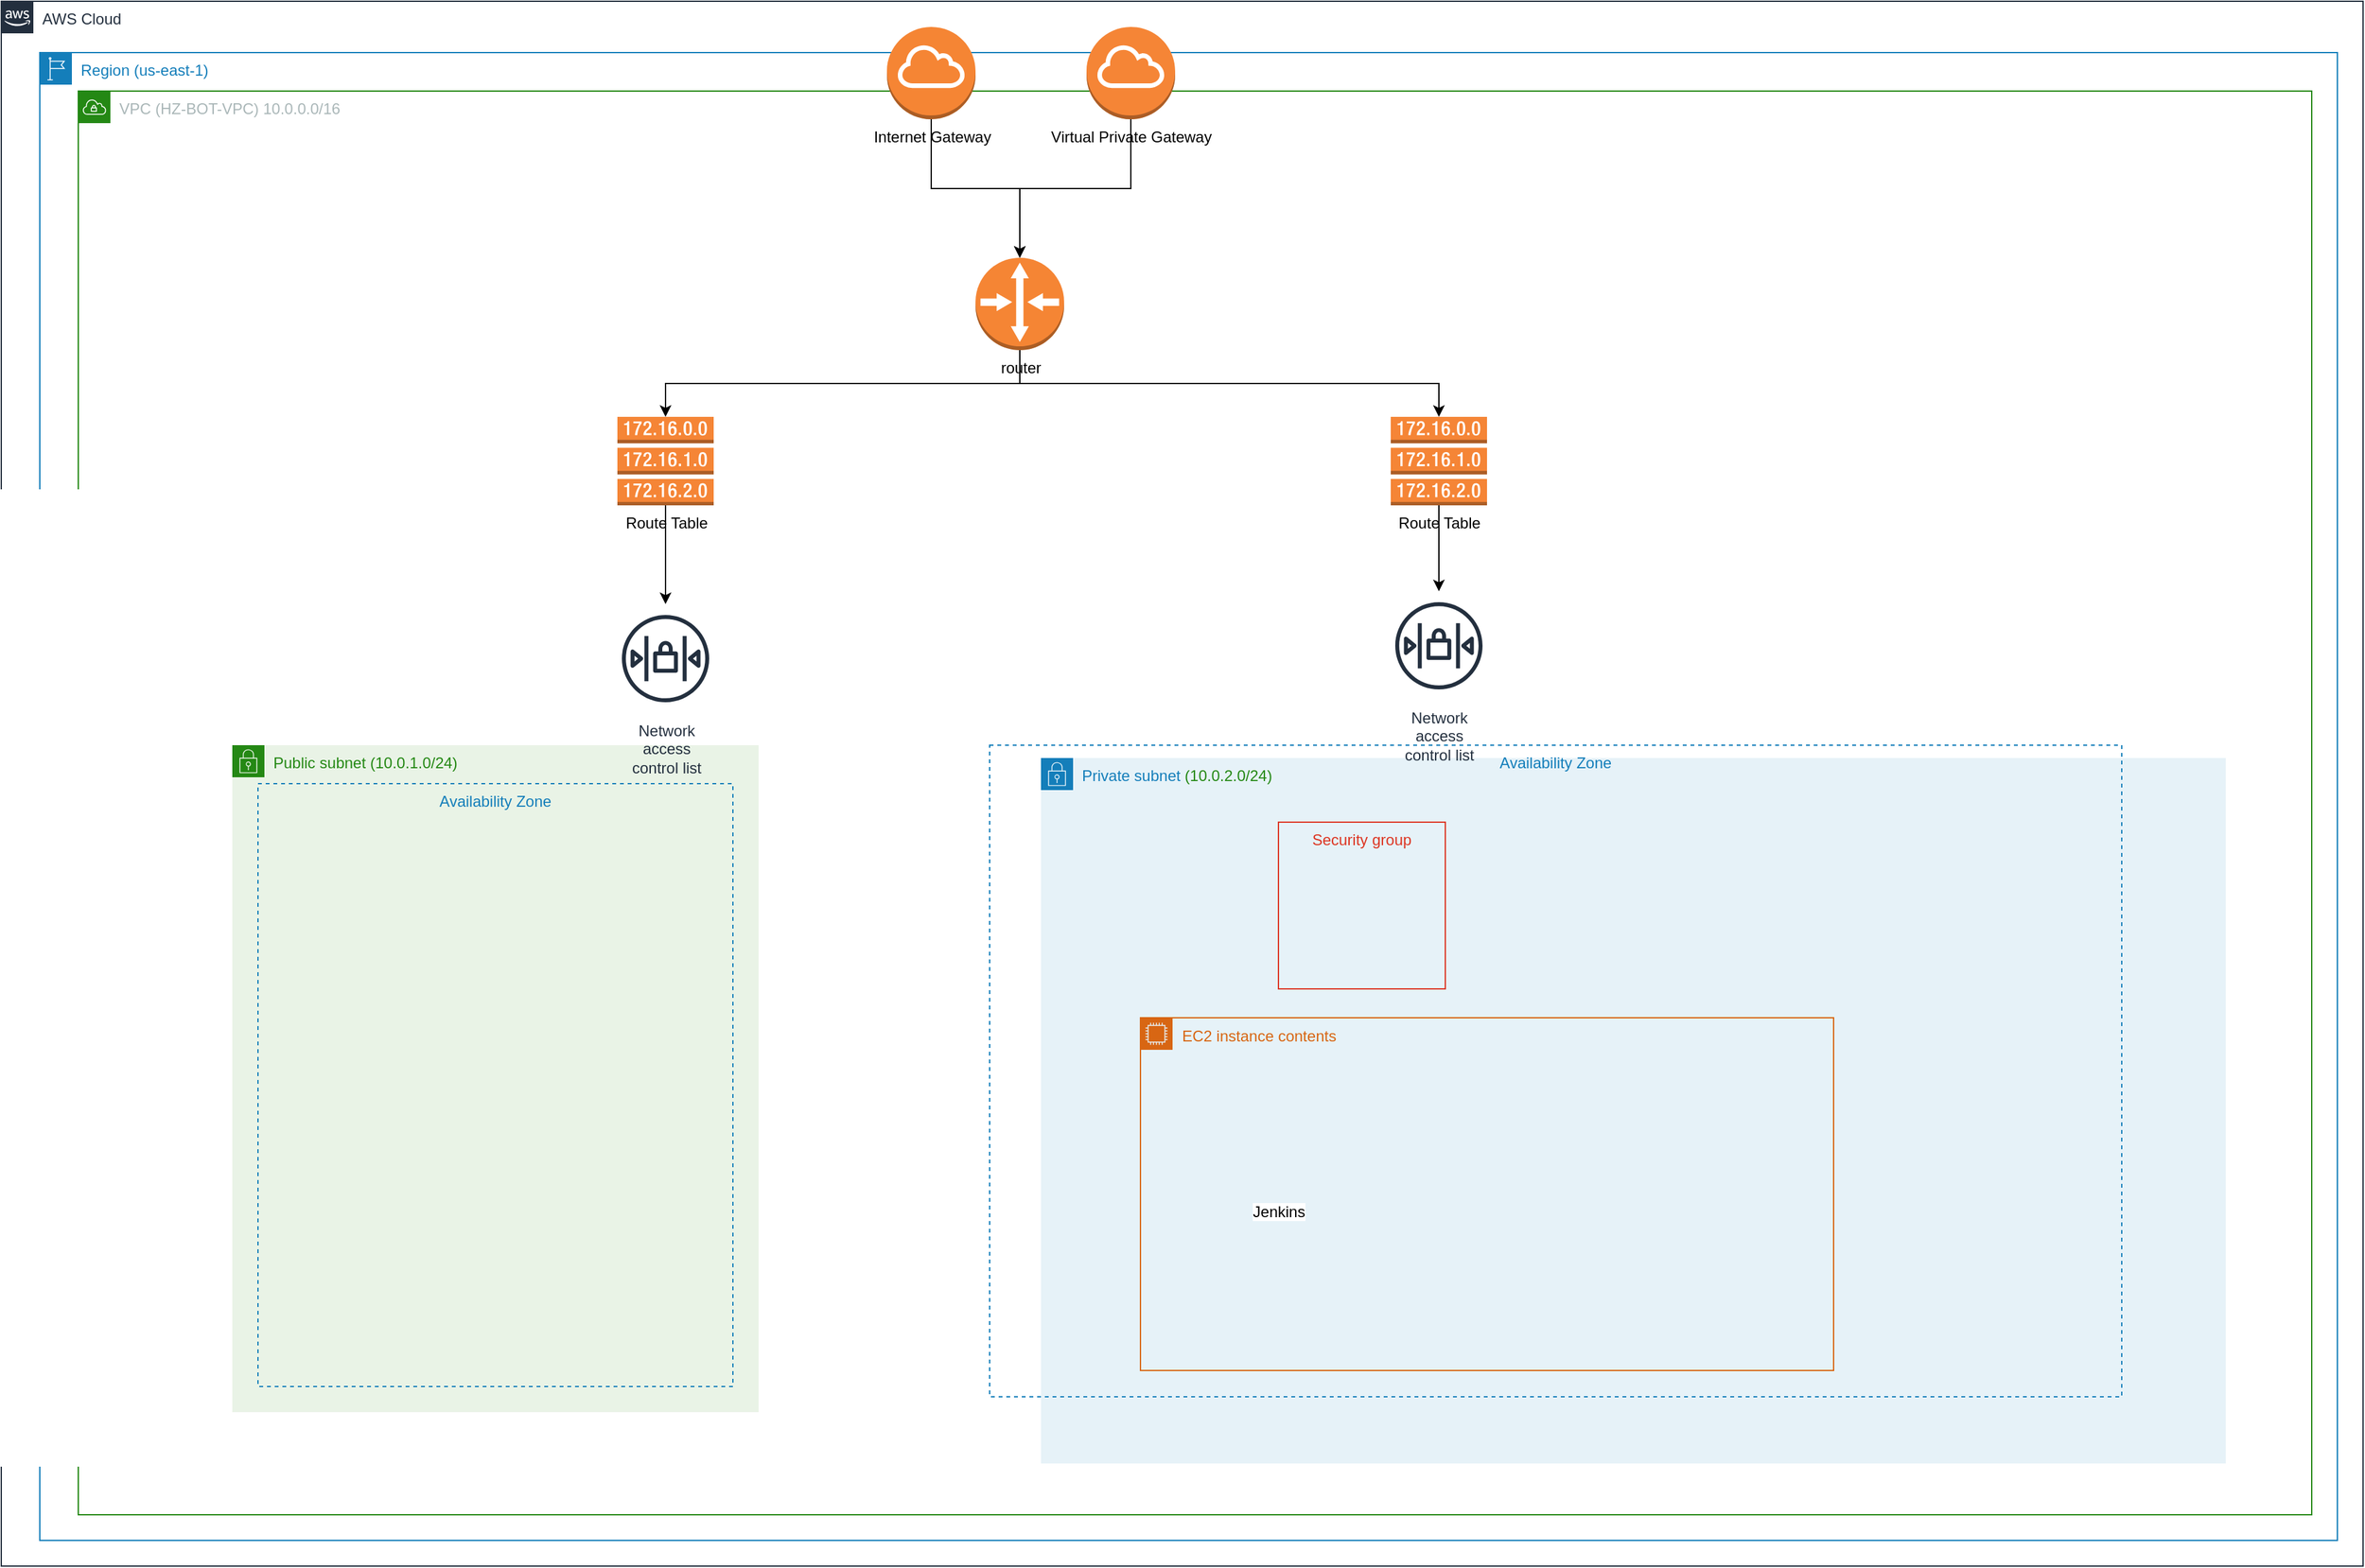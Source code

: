<mxfile version="12.3.0" type="github" pages="1">
  <diagram id="Ht1M8jgEwFfnCIfOTk4-" name="Page-1">
    <mxGraphModel dx="1422" dy="762" grid="1" gridSize="10" guides="1" tooltips="1" connect="1" arrows="1" fold="1" page="1" pageScale="1" pageWidth="1169" pageHeight="827" math="0" shadow="0">
      <root>
        <mxCell id="0"/>
        <mxCell id="1" parent="0"/>
        <mxCell id="IrCEQAtB_wHfeVbh73Qq-1" value="AWS Cloud" style="points=[[0,0],[0.25,0],[0.5,0],[0.75,0],[1,0],[1,0.25],[1,0.5],[1,0.75],[1,1],[0.75,1],[0.5,1],[0.25,1],[0,1],[0,0.75],[0,0.5],[0,0.25]];outlineConnect=0;gradientColor=none;html=1;whiteSpace=wrap;fontSize=12;fontStyle=0;shape=mxgraph.aws4.group;grIcon=mxgraph.aws4.group_aws_cloud_alt;strokeColor=#232F3E;fillColor=none;verticalAlign=top;align=left;spacingLeft=30;fontColor=#232F3E;dashed=0;" parent="1" vertex="1">
          <mxGeometry x="20" y="20" width="1840" height="1220" as="geometry"/>
        </mxCell>
        <mxCell id="IrCEQAtB_wHfeVbh73Qq-2" value="Region (us-east-1)" style="points=[[0,0],[0.25,0],[0.5,0],[0.75,0],[1,0],[1,0.25],[1,0.5],[1,0.75],[1,1],[0.75,1],[0.5,1],[0.25,1],[0,1],[0,0.75],[0,0.5],[0,0.25]];outlineConnect=0;gradientColor=none;html=1;whiteSpace=wrap;fontSize=12;fontStyle=0;shape=mxgraph.aws4.group;grIcon=mxgraph.aws4.group_region;strokeColor=#147EBA;fillColor=none;verticalAlign=top;align=left;spacingLeft=30;fontColor=#147EBA;dashed=0;" parent="1" vertex="1">
          <mxGeometry x="50" y="60" width="1790" height="1160" as="geometry"/>
        </mxCell>
        <mxCell id="IrCEQAtB_wHfeVbh73Qq-3" value="VPC (HZ-BOT-VPC) 10.0.0.0/16" style="points=[[0,0],[0.25,0],[0.5,0],[0.75,0],[1,0],[1,0.25],[1,0.5],[1,0.75],[1,1],[0.75,1],[0.5,1],[0.25,1],[0,1],[0,0.75],[0,0.5],[0,0.25]];outlineConnect=0;gradientColor=none;html=1;whiteSpace=wrap;fontSize=12;fontStyle=0;shape=mxgraph.aws4.group;grIcon=mxgraph.aws4.group_vpc;strokeColor=#248814;fillColor=none;verticalAlign=top;align=left;spacingLeft=30;fontColor=#AAB7B8;dashed=0;" parent="1" vertex="1">
          <mxGeometry x="80" y="90" width="1740" height="1110" as="geometry"/>
        </mxCell>
        <mxCell id="IrCEQAtB_wHfeVbh73Qq-4" value="Public subnet (10.0.1.0/24)" style="points=[[0,0],[0.25,0],[0.5,0],[0.75,0],[1,0],[1,0.25],[1,0.5],[1,0.75],[1,1],[0.75,1],[0.5,1],[0.25,1],[0,1],[0,0.75],[0,0.5],[0,0.25]];outlineConnect=0;gradientColor=none;html=1;whiteSpace=wrap;fontSize=12;fontStyle=0;shape=mxgraph.aws4.group;grIcon=mxgraph.aws4.group_security_group;grStroke=0;strokeColor=#248814;fillColor=#E9F3E6;verticalAlign=top;align=left;spacingLeft=30;fontColor=#248814;dashed=0;" parent="1" vertex="1">
          <mxGeometry x="200" y="600" width="410" height="520" as="geometry"/>
        </mxCell>
        <mxCell id="IrCEQAtB_wHfeVbh73Qq-5" value="Private subnet&amp;nbsp;&lt;span style=&quot;color: rgb(36 , 136 , 20)&quot;&gt;(10.0.2.0/24)&lt;/span&gt;" style="points=[[0,0],[0.25,0],[0.5,0],[0.75,0],[1,0],[1,0.25],[1,0.5],[1,0.75],[1,1],[0.75,1],[0.5,1],[0.25,1],[0,1],[0,0.75],[0,0.5],[0,0.25]];outlineConnect=0;gradientColor=none;html=1;whiteSpace=wrap;fontSize=12;fontStyle=0;shape=mxgraph.aws4.group;grIcon=mxgraph.aws4.group_security_group;grStroke=0;strokeColor=#147EBA;fillColor=#E6F2F8;verticalAlign=top;align=left;spacingLeft=30;fontColor=#147EBA;dashed=0;" parent="1" vertex="1">
          <mxGeometry x="830" y="610" width="923" height="550" as="geometry"/>
        </mxCell>
        <mxCell id="IrCEQAtB_wHfeVbh73Qq-14" style="edgeStyle=orthogonalEdgeStyle;rounded=0;orthogonalLoop=1;jettySize=auto;html=1;exitX=0.5;exitY=1;exitDx=0;exitDy=0;exitPerimeter=0;entryX=0.5;entryY=0;entryDx=0;entryDy=0;entryPerimeter=0;" parent="1" source="IrCEQAtB_wHfeVbh73Qq-7" target="IrCEQAtB_wHfeVbh73Qq-9" edge="1">
          <mxGeometry relative="1" as="geometry"/>
        </mxCell>
        <mxCell id="IrCEQAtB_wHfeVbh73Qq-7" value="Internet Gateway" style="outlineConnect=0;dashed=0;verticalLabelPosition=bottom;verticalAlign=top;align=center;html=1;shape=mxgraph.aws3.internet_gateway;fillColor=#F58534;gradientColor=none;" parent="1" vertex="1">
          <mxGeometry x="710" y="40" width="69" height="72" as="geometry"/>
        </mxCell>
        <mxCell id="IrCEQAtB_wHfeVbh73Qq-15" style="edgeStyle=orthogonalEdgeStyle;rounded=0;orthogonalLoop=1;jettySize=auto;html=1;exitX=0.5;exitY=1;exitDx=0;exitDy=0;exitPerimeter=0;entryX=0.5;entryY=0;entryDx=0;entryDy=0;entryPerimeter=0;" parent="1" source="IrCEQAtB_wHfeVbh73Qq-8" target="IrCEQAtB_wHfeVbh73Qq-9" edge="1">
          <mxGeometry relative="1" as="geometry"/>
        </mxCell>
        <mxCell id="IrCEQAtB_wHfeVbh73Qq-8" value="Virtual Private Gateway" style="outlineConnect=0;dashed=0;verticalLabelPosition=bottom;verticalAlign=top;align=center;html=1;shape=mxgraph.aws3.internet_gateway;fillColor=#F58536;gradientColor=none;" parent="1" vertex="1">
          <mxGeometry x="865.5" y="40" width="69" height="72" as="geometry"/>
        </mxCell>
        <mxCell id="IrCEQAtB_wHfeVbh73Qq-16" style="edgeStyle=orthogonalEdgeStyle;rounded=0;orthogonalLoop=1;jettySize=auto;html=1;exitX=0.5;exitY=1;exitDx=0;exitDy=0;exitPerimeter=0;entryX=0.5;entryY=0;entryDx=0;entryDy=0;entryPerimeter=0;" parent="1" source="IrCEQAtB_wHfeVbh73Qq-9" target="IrCEQAtB_wHfeVbh73Qq-10" edge="1">
          <mxGeometry relative="1" as="geometry"/>
        </mxCell>
        <mxCell id="IrCEQAtB_wHfeVbh73Qq-21" style="edgeStyle=orthogonalEdgeStyle;rounded=0;orthogonalLoop=1;jettySize=auto;html=1;exitX=0.5;exitY=1;exitDx=0;exitDy=0;exitPerimeter=0;entryX=0.5;entryY=0;entryDx=0;entryDy=0;entryPerimeter=0;" parent="1" source="IrCEQAtB_wHfeVbh73Qq-9" target="IrCEQAtB_wHfeVbh73Qq-19" edge="1">
          <mxGeometry relative="1" as="geometry"/>
        </mxCell>
        <mxCell id="IrCEQAtB_wHfeVbh73Qq-9" value="router" style="outlineConnect=0;dashed=0;verticalLabelPosition=bottom;verticalAlign=top;align=center;html=1;shape=mxgraph.aws3.router;fillColor=#F58534;gradientColor=none;" parent="1" vertex="1">
          <mxGeometry x="779" y="220" width="69" height="72" as="geometry"/>
        </mxCell>
        <mxCell id="IrCEQAtB_wHfeVbh73Qq-17" style="edgeStyle=orthogonalEdgeStyle;rounded=0;orthogonalLoop=1;jettySize=auto;html=1;exitX=0.5;exitY=1;exitDx=0;exitDy=0;exitPerimeter=0;" parent="1" source="IrCEQAtB_wHfeVbh73Qq-10" target="IrCEQAtB_wHfeVbh73Qq-11" edge="1">
          <mxGeometry relative="1" as="geometry"/>
        </mxCell>
        <mxCell id="IrCEQAtB_wHfeVbh73Qq-10" value="Route Table" style="outlineConnect=0;dashed=0;verticalLabelPosition=bottom;verticalAlign=top;align=center;html=1;shape=mxgraph.aws3.route_table;fillColor=#F58536;gradientColor=none;" parent="1" vertex="1">
          <mxGeometry x="500" y="344" width="75" height="69" as="geometry"/>
        </mxCell>
        <mxCell id="IrCEQAtB_wHfeVbh73Qq-11" value="Network&#xa;access&#xa;control list" style="outlineConnect=0;fontColor=#232F3E;gradientColor=none;strokeColor=#232F3E;fillColor=#ffffff;dashed=0;verticalLabelPosition=bottom;verticalAlign=top;align=center;html=1;fontSize=12;fontStyle=0;aspect=fixed;shape=mxgraph.aws4.resourceIcon;resIcon=mxgraph.aws4.network_access_control_list;" parent="1" vertex="1">
          <mxGeometry x="495" y="490" width="85" height="85" as="geometry"/>
        </mxCell>
        <mxCell id="IrCEQAtB_wHfeVbh73Qq-18" style="edgeStyle=orthogonalEdgeStyle;rounded=0;orthogonalLoop=1;jettySize=auto;html=1;exitX=0.5;exitY=1;exitDx=0;exitDy=0;exitPerimeter=0;" parent="1" source="IrCEQAtB_wHfeVbh73Qq-19" target="IrCEQAtB_wHfeVbh73Qq-20" edge="1">
          <mxGeometry relative="1" as="geometry"/>
        </mxCell>
        <mxCell id="IrCEQAtB_wHfeVbh73Qq-19" value="Route Table" style="outlineConnect=0;dashed=0;verticalLabelPosition=bottom;verticalAlign=top;align=center;html=1;shape=mxgraph.aws3.route_table;fillColor=#F58536;gradientColor=none;" parent="1" vertex="1">
          <mxGeometry x="1102.5" y="344" width="75" height="69" as="geometry"/>
        </mxCell>
        <mxCell id="IrCEQAtB_wHfeVbh73Qq-20" value="Network&#xa;access&#xa;control list" style="outlineConnect=0;fontColor=#232F3E;gradientColor=none;strokeColor=#232F3E;fillColor=#ffffff;dashed=0;verticalLabelPosition=bottom;verticalAlign=top;align=center;html=1;fontSize=12;fontStyle=0;aspect=fixed;shape=mxgraph.aws4.resourceIcon;resIcon=mxgraph.aws4.network_access_control_list;" parent="1" vertex="1">
          <mxGeometry x="1097.5" y="480" width="85" height="85" as="geometry"/>
        </mxCell>
        <mxCell id="IrCEQAtB_wHfeVbh73Qq-23" value="Availability Zone" style="fillColor=none;strokeColor=#147EBA;dashed=1;verticalAlign=top;fontStyle=0;fontColor=#147EBA;" parent="1" vertex="1">
          <mxGeometry x="220" y="630" width="370" height="470" as="geometry"/>
        </mxCell>
        <mxCell id="IrCEQAtB_wHfeVbh73Qq-24" value="Availability Zone" style="fillColor=none;strokeColor=#147EBA;dashed=1;verticalAlign=top;fontStyle=0;fontColor=#147EBA;" parent="1" vertex="1">
          <mxGeometry x="790" y="600" width="882" height="508" as="geometry"/>
        </mxCell>
        <mxCell id="IrCEQAtB_wHfeVbh73Qq-13" value="Security group" style="fillColor=none;strokeColor=#DD3522;verticalAlign=top;fontStyle=0;fontColor=#DD3522;" parent="1" vertex="1">
          <mxGeometry x="1015" y="660" width="130" height="130" as="geometry"/>
        </mxCell>
        <mxCell id="IrCEQAtB_wHfeVbh73Qq-6" value="EC2 instance contents" style="points=[[0,0],[0.25,0],[0.5,0],[0.75,0],[1,0],[1,0.25],[1,0.5],[1,0.75],[1,1],[0.75,1],[0.5,1],[0.25,1],[0,1],[0,0.75],[0,0.5],[0,0.25]];outlineConnect=0;gradientColor=none;html=1;whiteSpace=wrap;fontSize=12;fontStyle=0;shape=mxgraph.aws4.group;grIcon=mxgraph.aws4.group_ec2_instance_contents;strokeColor=#D86613;fillColor=none;verticalAlign=top;align=left;spacingLeft=30;fontColor=#D86613;dashed=0;" parent="1" vertex="1">
          <mxGeometry x="907.5" y="812.5" width="540" height="275" as="geometry"/>
        </mxCell>
        <mxCell id="IrCEQAtB_wHfeVbh73Qq-22" value="Jenkins" style="shape=image;html=1;verticalAlign=top;verticalLabelPosition=bottom;labelBackgroundColor=#ffffff;imageAspect=0;aspect=fixed;image=https://cdn4.iconfinder.com/data/icons/logos-brands-5/24/jenkins-128.png" parent="1" vertex="1">
          <mxGeometry x="970" y="860" width="90" height="90" as="geometry"/>
        </mxCell>
      </root>
    </mxGraphModel>
  </diagram>
</mxfile>

